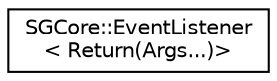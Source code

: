 digraph "Graphical Class Hierarchy"
{
 // LATEX_PDF_SIZE
  edge [fontname="Helvetica",fontsize="10",labelfontname="Helvetica",labelfontsize="10"];
  node [fontname="Helvetica",fontsize="10",shape=record];
  rankdir="LR";
  Node0 [label="SGCore::EventListener\l\< Return(Args...)\>",height=0.2,width=0.4,color="black", fillcolor="white", style="filled",URL="$structSGCore_1_1EventListener_3_01Return_07Args_8_8_8_08_4.html",tooltip=" "];
}
